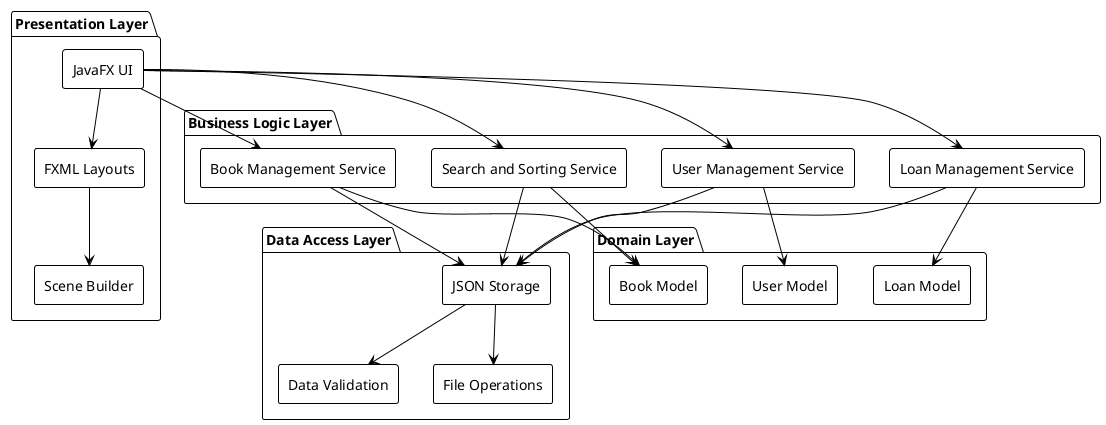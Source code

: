 @startuml System Architecture Overview

!theme plain
skinparam componentStyle rectangle
skinparam backgroundColor white
skinparam defaultFontName Arial
skinparam defaultFontSize 14

package "Presentation Layer" {
    [JavaFX UI] as UI
    [FXML Layouts] as FXML
    [Scene Builder] as SB
}

package "Business Logic Layer" {
    [Book Management Service] as BMS
    [Loan Management Service] as LMS
    [User Management Service] as UMS
    [Search and Sorting Service] as SSS
}

package "Data Access Layer" {
    [JSON Storage] as JSON
    [Data Validation] as DV
    [File Operations] as FO
}

package "Domain Layer" {
    [Book Model] as BM
    [User Model] as UM
    [Loan Model] as LM
}

UI --> FXML
FXML --> SB
UI --> BMS
UI --> LMS
UI --> UMS
UI --> SSS

BMS --> BM
LMS --> LM
UMS --> UM
SSS --> BM

BMS --> JSON
LMS --> JSON
UMS --> JSON
SSS --> JSON

JSON --> DV
JSON --> FO

@enduml 